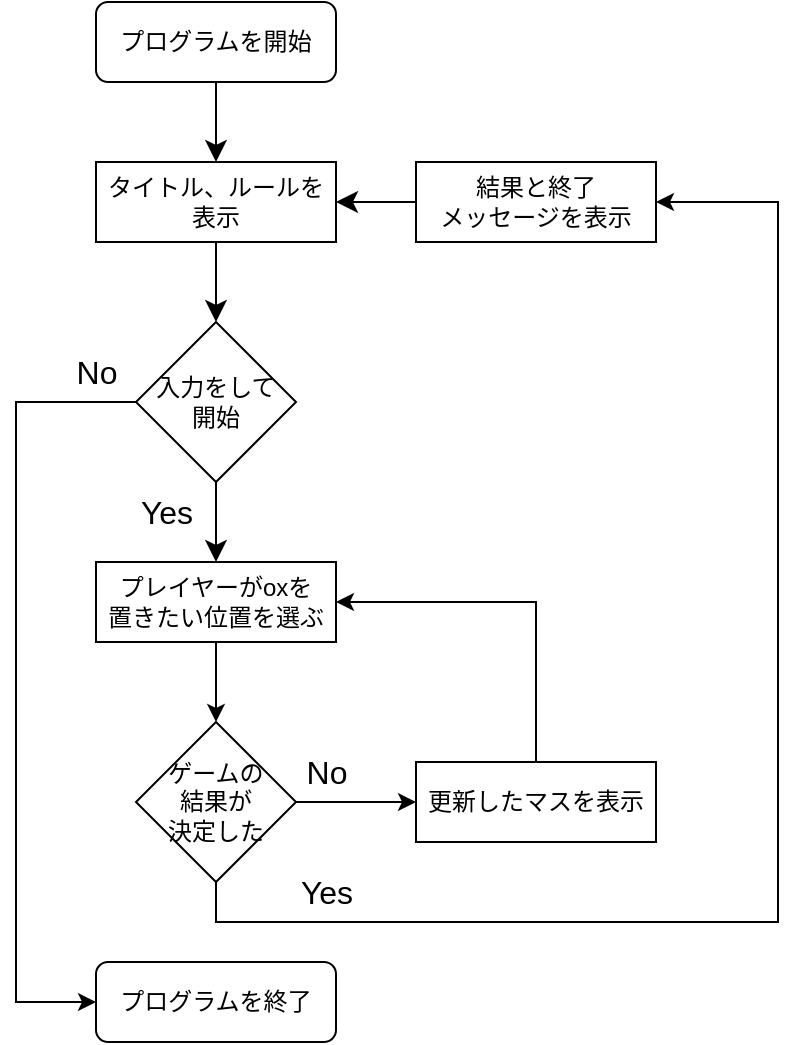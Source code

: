 <mxfile version="24.3.1" type="device" pages="2">
  <diagram id="C5RBs43oDa-KdzZeNtuy" name="Page-1">
    <mxGraphModel dx="684" dy="577" grid="1" gridSize="10" guides="1" tooltips="1" connect="1" arrows="1" fold="1" page="1" pageScale="1" pageWidth="827" pageHeight="1169" math="0" shadow="0">
      <root>
        <mxCell id="WIyWlLk6GJQsqaUBKTNV-0" />
        <mxCell id="WIyWlLk6GJQsqaUBKTNV-1" parent="WIyWlLk6GJQsqaUBKTNV-0" />
        <mxCell id="ZA4FzZzfqjERGt84LHx0-150" style="edgeStyle=none;curved=1;rounded=0;orthogonalLoop=1;jettySize=auto;html=1;exitX=0.5;exitY=1;exitDx=0;exitDy=0;entryX=0.5;entryY=0;entryDx=0;entryDy=0;fontSize=12;startSize=8;endSize=8;" parent="WIyWlLk6GJQsqaUBKTNV-1" source="WIyWlLk6GJQsqaUBKTNV-3" target="ZA4FzZzfqjERGt84LHx0-46" edge="1">
          <mxGeometry relative="1" as="geometry" />
        </mxCell>
        <mxCell id="WIyWlLk6GJQsqaUBKTNV-3" value="プログラムを開始" style="rounded=1;whiteSpace=wrap;html=1;fontSize=12;glass=0;strokeWidth=1;shadow=0;" parent="WIyWlLk6GJQsqaUBKTNV-1" vertex="1">
          <mxGeometry x="160" y="80" width="120" height="40" as="geometry" />
        </mxCell>
        <mxCell id="WIyWlLk6GJQsqaUBKTNV-11" value="プログラムを終了" style="rounded=1;whiteSpace=wrap;html=1;fontSize=12;glass=0;strokeWidth=1;shadow=0;" parent="WIyWlLk6GJQsqaUBKTNV-1" vertex="1">
          <mxGeometry x="160" y="560" width="120" height="40" as="geometry" />
        </mxCell>
        <mxCell id="ZA4FzZzfqjERGt84LHx0-149" style="edgeStyle=none;curved=1;rounded=0;orthogonalLoop=1;jettySize=auto;html=1;exitX=0.5;exitY=1;exitDx=0;exitDy=0;fontSize=12;startSize=8;endSize=8;" parent="WIyWlLk6GJQsqaUBKTNV-1" source="ZA4FzZzfqjERGt84LHx0-46" target="ZA4FzZzfqjERGt84LHx0-148" edge="1">
          <mxGeometry relative="1" as="geometry" />
        </mxCell>
        <mxCell id="ZA4FzZzfqjERGt84LHx0-46" value="タイトル、ルールを表示" style="rounded=0;whiteSpace=wrap;html=1;" parent="WIyWlLk6GJQsqaUBKTNV-1" vertex="1">
          <mxGeometry x="160" y="160" width="120" height="40" as="geometry" />
        </mxCell>
        <mxCell id="WZm3c6OrJTjaqOqz8_nb-2" style="edgeStyle=orthogonalEdgeStyle;rounded=0;orthogonalLoop=1;jettySize=auto;html=1;exitX=0.5;exitY=1;exitDx=0;exitDy=0;entryX=0.5;entryY=0;entryDx=0;entryDy=0;" edge="1" parent="WIyWlLk6GJQsqaUBKTNV-1" source="ZA4FzZzfqjERGt84LHx0-48" target="ZA4FzZzfqjERGt84LHx0-100">
          <mxGeometry relative="1" as="geometry" />
        </mxCell>
        <mxCell id="ZA4FzZzfqjERGt84LHx0-48" value="プレイヤーがoxを&lt;div&gt;置きたい位置を選ぶ&lt;/div&gt;" style="rounded=0;whiteSpace=wrap;html=1;" parent="WIyWlLk6GJQsqaUBKTNV-1" vertex="1">
          <mxGeometry x="160" y="360" width="120" height="40" as="geometry" />
        </mxCell>
        <mxCell id="WZm3c6OrJTjaqOqz8_nb-8" style="edgeStyle=orthogonalEdgeStyle;rounded=0;orthogonalLoop=1;jettySize=auto;html=1;exitX=0.5;exitY=0;exitDx=0;exitDy=0;entryX=1;entryY=0.5;entryDx=0;entryDy=0;" edge="1" parent="WIyWlLk6GJQsqaUBKTNV-1" source="ZA4FzZzfqjERGt84LHx0-97" target="ZA4FzZzfqjERGt84LHx0-48">
          <mxGeometry relative="1" as="geometry">
            <mxPoint x="390" y="380" as="targetPoint" />
          </mxGeometry>
        </mxCell>
        <mxCell id="ZA4FzZzfqjERGt84LHx0-97" value="更新したマスを表示" style="rounded=0;whiteSpace=wrap;html=1;" parent="WIyWlLk6GJQsqaUBKTNV-1" vertex="1">
          <mxGeometry x="320" y="460" width="120" height="40" as="geometry" />
        </mxCell>
        <mxCell id="WZm3c6OrJTjaqOqz8_nb-4" style="edgeStyle=orthogonalEdgeStyle;rounded=0;orthogonalLoop=1;jettySize=auto;html=1;exitX=0.5;exitY=1;exitDx=0;exitDy=0;entryX=1;entryY=0.5;entryDx=0;entryDy=0;" edge="1" parent="WIyWlLk6GJQsqaUBKTNV-1" source="ZA4FzZzfqjERGt84LHx0-100" target="ZA4FzZzfqjERGt84LHx0-169">
          <mxGeometry relative="1" as="geometry">
            <mxPoint x="500" y="560" as="targetPoint" />
            <Array as="points">
              <mxPoint x="220" y="540" />
              <mxPoint x="501" y="540" />
              <mxPoint x="501" y="180" />
            </Array>
          </mxGeometry>
        </mxCell>
        <mxCell id="WZm3c6OrJTjaqOqz8_nb-7" style="edgeStyle=orthogonalEdgeStyle;rounded=0;orthogonalLoop=1;jettySize=auto;html=1;exitX=1;exitY=0.5;exitDx=0;exitDy=0;entryX=0;entryY=0.5;entryDx=0;entryDy=0;" edge="1" parent="WIyWlLk6GJQsqaUBKTNV-1" source="ZA4FzZzfqjERGt84LHx0-100" target="ZA4FzZzfqjERGt84LHx0-97">
          <mxGeometry relative="1" as="geometry" />
        </mxCell>
        <mxCell id="ZA4FzZzfqjERGt84LHx0-100" value="ゲームの&lt;div&gt;結果が&lt;/div&gt;&lt;div&gt;決定した&lt;/div&gt;" style="rhombus;whiteSpace=wrap;html=1;" parent="WIyWlLk6GJQsqaUBKTNV-1" vertex="1">
          <mxGeometry x="180" y="440" width="80" height="80" as="geometry" />
        </mxCell>
        <mxCell id="ZA4FzZzfqjERGt84LHx0-158" style="edgeStyle=none;curved=1;rounded=0;orthogonalLoop=1;jettySize=auto;html=1;exitX=0.5;exitY=1;exitDx=0;exitDy=0;entryX=0.5;entryY=0;entryDx=0;entryDy=0;fontSize=12;startSize=8;endSize=8;" parent="WIyWlLk6GJQsqaUBKTNV-1" source="ZA4FzZzfqjERGt84LHx0-148" target="ZA4FzZzfqjERGt84LHx0-48" edge="1">
          <mxGeometry relative="1" as="geometry" />
        </mxCell>
        <mxCell id="WZm3c6OrJTjaqOqz8_nb-5" style="edgeStyle=orthogonalEdgeStyle;rounded=0;orthogonalLoop=1;jettySize=auto;html=1;exitX=0;exitY=0.5;exitDx=0;exitDy=0;entryX=0;entryY=0.5;entryDx=0;entryDy=0;" edge="1" parent="WIyWlLk6GJQsqaUBKTNV-1" source="ZA4FzZzfqjERGt84LHx0-148" target="WIyWlLk6GJQsqaUBKTNV-11">
          <mxGeometry relative="1" as="geometry">
            <mxPoint x="120" y="590" as="targetPoint" />
            <Array as="points">
              <mxPoint x="120" y="280" />
              <mxPoint x="120" y="580" />
            </Array>
          </mxGeometry>
        </mxCell>
        <mxCell id="ZA4FzZzfqjERGt84LHx0-148" value="入力をして&lt;div&gt;開始&lt;/div&gt;" style="rhombus;whiteSpace=wrap;html=1;" parent="WIyWlLk6GJQsqaUBKTNV-1" vertex="1">
          <mxGeometry x="180" y="240" width="80" height="80" as="geometry" />
        </mxCell>
        <mxCell id="ZA4FzZzfqjERGt84LHx0-171" style="edgeStyle=none;curved=1;rounded=0;orthogonalLoop=1;jettySize=auto;html=1;exitX=0;exitY=0.5;exitDx=0;exitDy=0;entryX=1;entryY=0.5;entryDx=0;entryDy=0;fontSize=12;startSize=8;endSize=8;" parent="WIyWlLk6GJQsqaUBKTNV-1" source="ZA4FzZzfqjERGt84LHx0-169" target="ZA4FzZzfqjERGt84LHx0-46" edge="1">
          <mxGeometry relative="1" as="geometry" />
        </mxCell>
        <mxCell id="ZA4FzZzfqjERGt84LHx0-169" value="結果と終了&lt;div&gt;メッセージを表示&lt;/div&gt;" style="rounded=0;whiteSpace=wrap;html=1;" parent="WIyWlLk6GJQsqaUBKTNV-1" vertex="1">
          <mxGeometry x="320" y="160" width="120" height="40" as="geometry" />
        </mxCell>
        <mxCell id="ZA4FzZzfqjERGt84LHx0-176" value="Yes" style="text;html=1;align=center;verticalAlign=middle;resizable=0;points=[];autosize=1;strokeColor=none;fillColor=none;fontSize=16;" parent="WIyWlLk6GJQsqaUBKTNV-1" vertex="1">
          <mxGeometry x="170" y="320" width="50" height="30" as="geometry" />
        </mxCell>
        <mxCell id="ZA4FzZzfqjERGt84LHx0-177" value="No" style="text;html=1;align=center;verticalAlign=middle;resizable=0;points=[];autosize=1;strokeColor=none;fillColor=none;fontSize=16;" parent="WIyWlLk6GJQsqaUBKTNV-1" vertex="1">
          <mxGeometry x="140" y="250" width="40" height="30" as="geometry" />
        </mxCell>
        <mxCell id="ZA4FzZzfqjERGt84LHx0-178" value="Yes" style="text;html=1;align=center;verticalAlign=middle;resizable=0;points=[];autosize=1;strokeColor=none;fillColor=none;fontSize=16;" parent="WIyWlLk6GJQsqaUBKTNV-1" vertex="1">
          <mxGeometry x="250" y="510" width="50" height="30" as="geometry" />
        </mxCell>
        <mxCell id="ZA4FzZzfqjERGt84LHx0-180" value="No" style="text;html=1;align=center;verticalAlign=middle;resizable=0;points=[];autosize=1;strokeColor=none;fillColor=none;fontSize=16;" parent="WIyWlLk6GJQsqaUBKTNV-1" vertex="1">
          <mxGeometry x="255" y="450" width="40" height="30" as="geometry" />
        </mxCell>
      </root>
    </mxGraphModel>
  </diagram>
  <diagram id="sIsC2XvXRjgfUc_eBspO" name="ページ2">
    <mxGraphModel dx="1242" dy="627" grid="1" gridSize="10" guides="1" tooltips="1" connect="1" arrows="1" fold="1" page="0" pageScale="1" pageWidth="827" pageHeight="1169" math="0" shadow="0">
      <root>
        <mxCell id="0" />
        <mxCell id="1" parent="0" />
      </root>
    </mxGraphModel>
  </diagram>
</mxfile>
